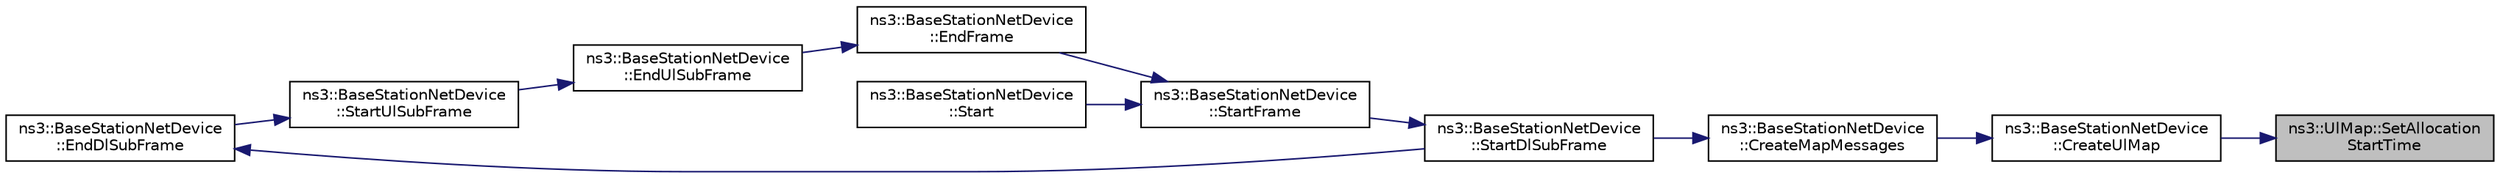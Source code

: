 digraph "ns3::UlMap::SetAllocationStartTime"
{
 // LATEX_PDF_SIZE
  edge [fontname="Helvetica",fontsize="10",labelfontname="Helvetica",labelfontsize="10"];
  node [fontname="Helvetica",fontsize="10",shape=record];
  rankdir="RL";
  Node1 [label="ns3::UlMap::SetAllocation\lStartTime",height=0.2,width=0.4,color="black", fillcolor="grey75", style="filled", fontcolor="black",tooltip="Set allocation start time."];
  Node1 -> Node2 [dir="back",color="midnightblue",fontsize="10",style="solid",fontname="Helvetica"];
  Node2 [label="ns3::BaseStationNetDevice\l::CreateUlMap",height=0.2,width=0.4,color="black", fillcolor="white", style="filled",URL="$classns3_1_1_base_station_net_device.html#a73d0eb6a57169fc627126d2e37de9f20",tooltip="Create UL map."];
  Node2 -> Node3 [dir="back",color="midnightblue",fontsize="10",style="solid",fontname="Helvetica"];
  Node3 [label="ns3::BaseStationNetDevice\l::CreateMapMessages",height=0.2,width=0.4,color="black", fillcolor="white", style="filled",URL="$classns3_1_1_base_station_net_device.html#a5bbf169891f8a3b28b952039ed63253f",tooltip="creates the MAC management messages DL-MAP and UL-MAP"];
  Node3 -> Node4 [dir="back",color="midnightblue",fontsize="10",style="solid",fontname="Helvetica"];
  Node4 [label="ns3::BaseStationNetDevice\l::StartDlSubFrame",height=0.2,width=0.4,color="black", fillcolor="white", style="filled",URL="$classns3_1_1_base_station_net_device.html#a27bab37fd4944f4c8fa93c5911effab3",tooltip="Start DL subframe function."];
  Node4 -> Node5 [dir="back",color="midnightblue",fontsize="10",style="solid",fontname="Helvetica"];
  Node5 [label="ns3::BaseStationNetDevice\l::StartFrame",height=0.2,width=0.4,color="black", fillcolor="white", style="filled",URL="$classns3_1_1_base_station_net_device.html#a5c6904d46b239de002ea4d947c996099",tooltip="Start frame function."];
  Node5 -> Node6 [dir="back",color="midnightblue",fontsize="10",style="solid",fontname="Helvetica"];
  Node6 [label="ns3::BaseStationNetDevice\l::EndFrame",height=0.2,width=0.4,color="black", fillcolor="white", style="filled",URL="$classns3_1_1_base_station_net_device.html#abc0935e4af2375b6ebf5b62f2e041703",tooltip="End frame function."];
  Node6 -> Node7 [dir="back",color="midnightblue",fontsize="10",style="solid",fontname="Helvetica"];
  Node7 [label="ns3::BaseStationNetDevice\l::EndUlSubFrame",height=0.2,width=0.4,color="black", fillcolor="white", style="filled",URL="$classns3_1_1_base_station_net_device.html#acb6787d90c40a8b2e8ce2c504a172f7a",tooltip="End UL subframe function."];
  Node7 -> Node8 [dir="back",color="midnightblue",fontsize="10",style="solid",fontname="Helvetica"];
  Node8 [label="ns3::BaseStationNetDevice\l::StartUlSubFrame",height=0.2,width=0.4,color="black", fillcolor="white", style="filled",URL="$classns3_1_1_base_station_net_device.html#adb3fc441a44d0b6e9c1d032b73a3d34b",tooltip="Start UL subframe function."];
  Node8 -> Node9 [dir="back",color="midnightblue",fontsize="10",style="solid",fontname="Helvetica"];
  Node9 [label="ns3::BaseStationNetDevice\l::EndDlSubFrame",height=0.2,width=0.4,color="black", fillcolor="white", style="filled",URL="$classns3_1_1_base_station_net_device.html#a0d20b289eddae756199cc8d11d4db589",tooltip="End DL subframe function."];
  Node9 -> Node4 [dir="back",color="midnightblue",fontsize="10",style="solid",fontname="Helvetica"];
  Node5 -> Node10 [dir="back",color="midnightblue",fontsize="10",style="solid",fontname="Helvetica"];
  Node10 [label="ns3::BaseStationNetDevice\l::Start",height=0.2,width=0.4,color="black", fillcolor="white", style="filled",URL="$classns3_1_1_base_station_net_device.html#a67d7c6397e8a2333e6be4c68224653ef",tooltip="Start device."];
}
